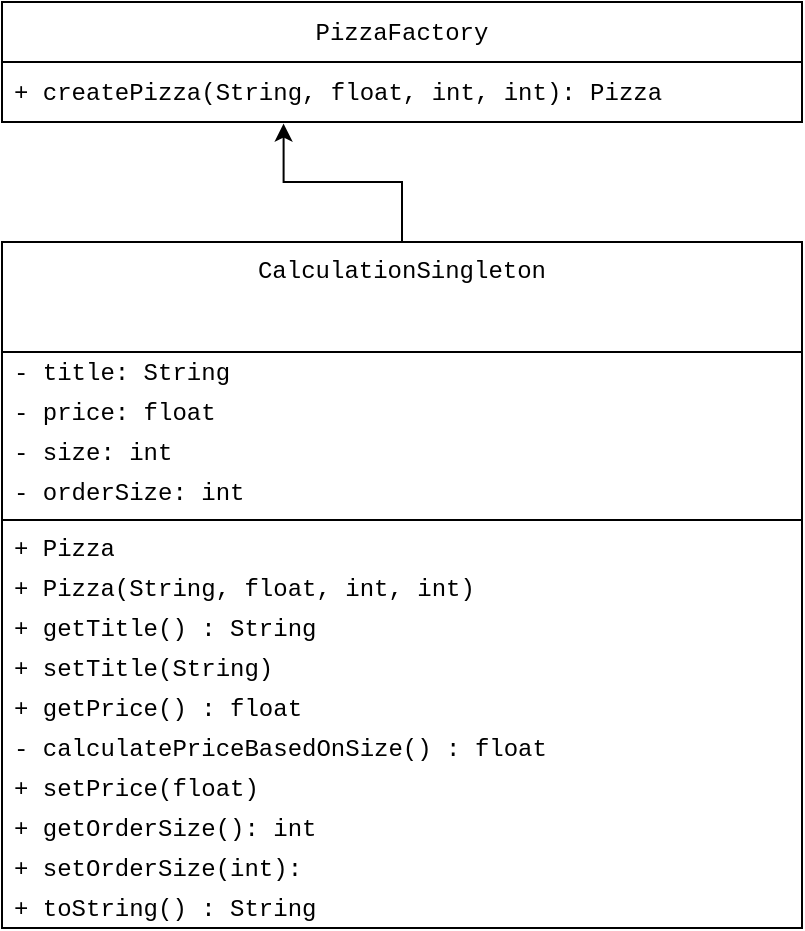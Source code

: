 <mxfile version="22.0.8" type="github">
  <diagram name="Page-1" id="MFkILY57AqbYTuTYySm0">
    <mxGraphModel dx="1492" dy="687" grid="1" gridSize="10" guides="1" tooltips="1" connect="1" arrows="1" fold="1" page="1" pageScale="1" pageWidth="850" pageHeight="1100" math="0" shadow="0">
      <root>
        <mxCell id="0" />
        <mxCell id="1" parent="0" />
        <mxCell id="oBUzUZn53Zp_ok-Vicc8-1" value="&lt;font face=&quot;Courier New&quot;&gt;PizzaFactory  &lt;/font&gt;" style="swimlane;fontStyle=0;childLayout=stackLayout;horizontal=1;startSize=30;horizontalStack=0;resizeParent=1;resizeParentMax=0;resizeLast=0;collapsible=1;marginBottom=0;whiteSpace=wrap;html=1;" vertex="1" parent="1">
          <mxGeometry x="160" y="80" width="400" height="60" as="geometry" />
        </mxCell>
        <mxCell id="oBUzUZn53Zp_ok-Vicc8-2" value="&lt;font face=&quot;Courier New&quot;&gt;+ createPizza(String, float, int, int): Pizza&lt;/font&gt;" style="text;strokeColor=none;fillColor=none;align=left;verticalAlign=middle;spacingLeft=4;spacingRight=4;overflow=hidden;points=[[0,0.5],[1,0.5]];portConstraint=eastwest;rotatable=0;whiteSpace=wrap;html=1;" vertex="1" parent="oBUzUZn53Zp_ok-Vicc8-1">
          <mxGeometry y="30" width="400" height="30" as="geometry" />
        </mxCell>
        <mxCell id="oBUzUZn53Zp_ok-Vicc8-10" value="&lt;font face=&quot;Courier New&quot;&gt;CalculationSingleton&lt;/font&gt;" style="swimlane;fontStyle=0;align=center;verticalAlign=top;childLayout=stackLayout;horizontal=1;startSize=55;horizontalStack=0;resizeParent=1;resizeParentMax=0;resizeLast=0;collapsible=0;marginBottom=0;html=1;whiteSpace=wrap;" vertex="1" parent="1">
          <mxGeometry x="160" y="200" width="400" height="343" as="geometry" />
        </mxCell>
        <mxCell id="oBUzUZn53Zp_ok-Vicc8-12" value="&lt;font face=&quot;Courier New&quot;&gt;- title: String&lt;/font&gt;" style="text;html=1;strokeColor=none;fillColor=none;align=left;verticalAlign=middle;spacingLeft=4;spacingRight=4;overflow=hidden;rotatable=0;points=[[0,0.5],[1,0.5]];portConstraint=eastwest;whiteSpace=wrap;" vertex="1" parent="oBUzUZn53Zp_ok-Vicc8-10">
          <mxGeometry y="55" width="400" height="20" as="geometry" />
        </mxCell>
        <mxCell id="oBUzUZn53Zp_ok-Vicc8-14" value="&lt;font face=&quot;Courier New&quot;&gt;- price: float&lt;/font&gt;" style="text;html=1;strokeColor=none;fillColor=none;align=left;verticalAlign=middle;spacingLeft=4;spacingRight=4;overflow=hidden;rotatable=0;points=[[0,0.5],[1,0.5]];portConstraint=eastwest;whiteSpace=wrap;" vertex="1" parent="oBUzUZn53Zp_ok-Vicc8-10">
          <mxGeometry y="75" width="400" height="20" as="geometry" />
        </mxCell>
        <mxCell id="oBUzUZn53Zp_ok-Vicc8-19" value="&lt;font face=&quot;Courier New&quot;&gt;- size: int&lt;/font&gt;" style="text;html=1;strokeColor=none;fillColor=none;align=left;verticalAlign=middle;spacingLeft=4;spacingRight=4;overflow=hidden;rotatable=0;points=[[0,0.5],[1,0.5]];portConstraint=eastwest;whiteSpace=wrap;" vertex="1" parent="oBUzUZn53Zp_ok-Vicc8-10">
          <mxGeometry y="95" width="400" height="20" as="geometry" />
        </mxCell>
        <mxCell id="oBUzUZn53Zp_ok-Vicc8-22" value="&lt;font face=&quot;Courier New&quot;&gt;- orderSize: int&lt;/font&gt;" style="text;html=1;strokeColor=none;fillColor=none;align=left;verticalAlign=middle;spacingLeft=4;spacingRight=4;overflow=hidden;rotatable=0;points=[[0,0.5],[1,0.5]];portConstraint=eastwest;whiteSpace=wrap;" vertex="1" parent="oBUzUZn53Zp_ok-Vicc8-10">
          <mxGeometry y="115" width="400" height="20" as="geometry" />
        </mxCell>
        <mxCell id="oBUzUZn53Zp_ok-Vicc8-15" value="" style="line;strokeWidth=1;fillColor=none;align=left;verticalAlign=middle;spacingTop=-1;spacingLeft=3;spacingRight=3;rotatable=0;labelPosition=right;points=[];portConstraint=eastwest;" vertex="1" parent="oBUzUZn53Zp_ok-Vicc8-10">
          <mxGeometry y="135" width="400" height="8" as="geometry" />
        </mxCell>
        <mxCell id="oBUzUZn53Zp_ok-Vicc8-17" value="&lt;font face=&quot;Courier New&quot;&gt;+ Pizza&lt;/font&gt;" style="text;html=1;strokeColor=none;fillColor=none;align=left;verticalAlign=middle;spacingLeft=4;spacingRight=4;overflow=hidden;rotatable=0;points=[[0,0.5],[1,0.5]];portConstraint=eastwest;whiteSpace=wrap;" vertex="1" parent="oBUzUZn53Zp_ok-Vicc8-10">
          <mxGeometry y="143" width="400" height="20" as="geometry" />
        </mxCell>
        <mxCell id="oBUzUZn53Zp_ok-Vicc8-24" value="&lt;font face=&quot;Courier New&quot;&gt;+ Pizza(String, float, int, int)&lt;/font&gt;" style="text;html=1;strokeColor=none;fillColor=none;align=left;verticalAlign=middle;spacingLeft=4;spacingRight=4;overflow=hidden;rotatable=0;points=[[0,0.5],[1,0.5]];portConstraint=eastwest;whiteSpace=wrap;" vertex="1" parent="oBUzUZn53Zp_ok-Vicc8-10">
          <mxGeometry y="163" width="400" height="20" as="geometry" />
        </mxCell>
        <mxCell id="oBUzUZn53Zp_ok-Vicc8-27" value="&lt;font face=&quot;Courier New&quot;&gt;+ getTitle() : String&lt;/font&gt;" style="text;html=1;strokeColor=none;fillColor=none;align=left;verticalAlign=middle;spacingLeft=4;spacingRight=4;overflow=hidden;rotatable=0;points=[[0,0.5],[1,0.5]];portConstraint=eastwest;whiteSpace=wrap;" vertex="1" parent="oBUzUZn53Zp_ok-Vicc8-10">
          <mxGeometry y="183" width="400" height="20" as="geometry" />
        </mxCell>
        <mxCell id="oBUzUZn53Zp_ok-Vicc8-31" value="&lt;font face=&quot;Courier New&quot;&gt;+ setTitle(String)&amp;nbsp;&lt;/font&gt;" style="text;html=1;strokeColor=none;fillColor=none;align=left;verticalAlign=middle;spacingLeft=4;spacingRight=4;overflow=hidden;rotatable=0;points=[[0,0.5],[1,0.5]];portConstraint=eastwest;whiteSpace=wrap;" vertex="1" parent="oBUzUZn53Zp_ok-Vicc8-10">
          <mxGeometry y="203" width="400" height="20" as="geometry" />
        </mxCell>
        <mxCell id="oBUzUZn53Zp_ok-Vicc8-33" value="&lt;font face=&quot;Courier New&quot;&gt;+ getPrice() : float&amp;nbsp;&lt;/font&gt;" style="text;html=1;strokeColor=none;fillColor=none;align=left;verticalAlign=middle;spacingLeft=4;spacingRight=4;overflow=hidden;rotatable=0;points=[[0,0.5],[1,0.5]];portConstraint=eastwest;whiteSpace=wrap;" vertex="1" parent="oBUzUZn53Zp_ok-Vicc8-10">
          <mxGeometry y="223" width="400" height="20" as="geometry" />
        </mxCell>
        <mxCell id="oBUzUZn53Zp_ok-Vicc8-36" value="&lt;font face=&quot;Courier New&quot;&gt;- calculatePriceBasedOnSize() : float&lt;/font&gt;" style="text;html=1;strokeColor=none;fillColor=none;align=left;verticalAlign=middle;spacingLeft=4;spacingRight=4;overflow=hidden;rotatable=0;points=[[0,0.5],[1,0.5]];portConstraint=eastwest;whiteSpace=wrap;" vertex="1" parent="oBUzUZn53Zp_ok-Vicc8-10">
          <mxGeometry y="243" width="400" height="20" as="geometry" />
        </mxCell>
        <mxCell id="oBUzUZn53Zp_ok-Vicc8-37" value="&lt;font face=&quot;Courier New&quot;&gt;+ setPrice(float)&lt;/font&gt;" style="text;html=1;strokeColor=none;fillColor=none;align=left;verticalAlign=middle;spacingLeft=4;spacingRight=4;overflow=hidden;rotatable=0;points=[[0,0.5],[1,0.5]];portConstraint=eastwest;whiteSpace=wrap;" vertex="1" parent="oBUzUZn53Zp_ok-Vicc8-10">
          <mxGeometry y="263" width="400" height="20" as="geometry" />
        </mxCell>
        <mxCell id="oBUzUZn53Zp_ok-Vicc8-38" value="&lt;font face=&quot;Courier New&quot;&gt;+ getOrderSize(): int&lt;/font&gt;" style="text;html=1;strokeColor=none;fillColor=none;align=left;verticalAlign=middle;spacingLeft=4;spacingRight=4;overflow=hidden;rotatable=0;points=[[0,0.5],[1,0.5]];portConstraint=eastwest;whiteSpace=wrap;" vertex="1" parent="oBUzUZn53Zp_ok-Vicc8-10">
          <mxGeometry y="283" width="400" height="20" as="geometry" />
        </mxCell>
        <mxCell id="oBUzUZn53Zp_ok-Vicc8-40" value="&lt;font face=&quot;Courier New&quot;&gt;+ setOrderSize(int):&amp;nbsp;&lt;/font&gt;" style="text;html=1;strokeColor=none;fillColor=none;align=left;verticalAlign=middle;spacingLeft=4;spacingRight=4;overflow=hidden;rotatable=0;points=[[0,0.5],[1,0.5]];portConstraint=eastwest;whiteSpace=wrap;" vertex="1" parent="oBUzUZn53Zp_ok-Vicc8-10">
          <mxGeometry y="303" width="400" height="20" as="geometry" />
        </mxCell>
        <mxCell id="oBUzUZn53Zp_ok-Vicc8-41" value="&lt;font face=&quot;Courier New&quot;&gt;+ toString() : String&lt;/font&gt;" style="text;html=1;strokeColor=none;fillColor=none;align=left;verticalAlign=middle;spacingLeft=4;spacingRight=4;overflow=hidden;rotatable=0;points=[[0,0.5],[1,0.5]];portConstraint=eastwest;whiteSpace=wrap;" vertex="1" parent="oBUzUZn53Zp_ok-Vicc8-10">
          <mxGeometry y="323" width="400" height="20" as="geometry" />
        </mxCell>
        <mxCell id="oBUzUZn53Zp_ok-Vicc8-42" style="edgeStyle=orthogonalEdgeStyle;rounded=0;orthogonalLoop=1;jettySize=auto;html=1;entryX=0.352;entryY=1.027;entryDx=0;entryDy=0;entryPerimeter=0;" edge="1" parent="1" source="oBUzUZn53Zp_ok-Vicc8-10" target="oBUzUZn53Zp_ok-Vicc8-2">
          <mxGeometry relative="1" as="geometry" />
        </mxCell>
      </root>
    </mxGraphModel>
  </diagram>
</mxfile>
